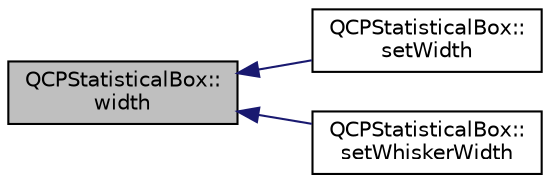 digraph "QCPStatisticalBox::width"
{
  edge [fontname="Helvetica",fontsize="10",labelfontname="Helvetica",labelfontsize="10"];
  node [fontname="Helvetica",fontsize="10",shape=record];
  rankdir="LR";
  Node255 [label="QCPStatisticalBox::\lwidth",height=0.2,width=0.4,color="black", fillcolor="grey75", style="filled", fontcolor="black"];
  Node255 -> Node256 [dir="back",color="midnightblue",fontsize="10",style="solid",fontname="Helvetica"];
  Node256 [label="QCPStatisticalBox::\lsetWidth",height=0.2,width=0.4,color="black", fillcolor="white", style="filled",URL="$class_q_c_p_statistical_box.html#a0b62775bd67301b1eba5c785f2b26f14"];
  Node255 -> Node257 [dir="back",color="midnightblue",fontsize="10",style="solid",fontname="Helvetica"];
  Node257 [label="QCPStatisticalBox::\lsetWhiskerWidth",height=0.2,width=0.4,color="black", fillcolor="white", style="filled",URL="$class_q_c_p_statistical_box.html#adf378812446bd66f34d1f7f293d991cd"];
}

